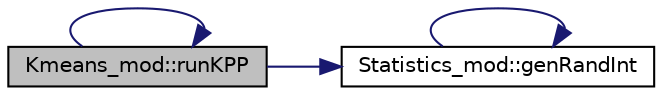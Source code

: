 digraph "Kmeans_mod::runKPP"
{
 // LATEX_PDF_SIZE
  edge [fontname="Helvetica",fontsize="10",labelfontname="Helvetica",labelfontsize="10"];
  node [fontname="Helvetica",fontsize="10",shape=record];
  rankdir="LR";
  Node1 [label="Kmeans_mod::runKPP",height=0.2,width=0.4,color="black", fillcolor="grey75", style="filled", fontcolor="black",tooltip="Find nc initial cluster centers for the Kmeans algorithm, using Kmeans++ recipe."];
  Node1 -> Node2 [color="midnightblue",fontsize="10",style="solid",fontname="Helvetica"];
  Node2 [label="Statistics_mod::genRandInt",height=0.2,width=0.4,color="black", fillcolor="white", style="filled",URL="$namespaceStatistics__mod.html#a5ea2ddbbf4700b69f1c8076e336c9687",tooltip="Return an integer uniformly-distributed random integer-valued number in the range [lowerBound ,..."];
  Node2 -> Node2 [color="midnightblue",fontsize="10",style="solid",fontname="Helvetica"];
  Node1 -> Node1 [color="midnightblue",fontsize="10",style="solid",fontname="Helvetica"];
}
